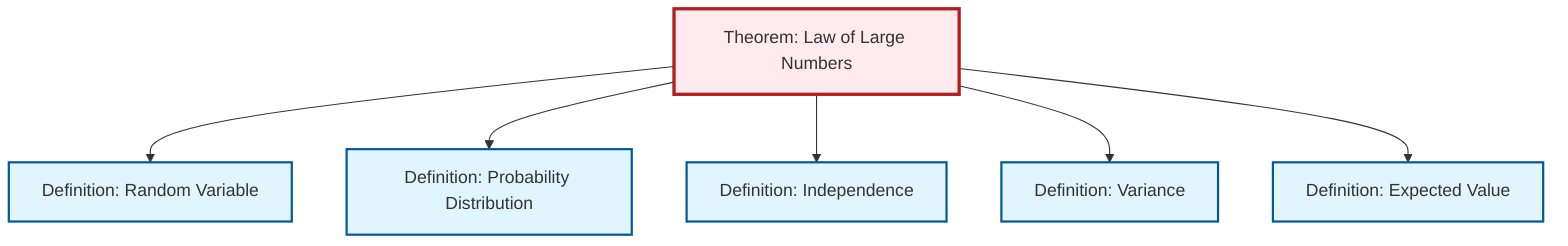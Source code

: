 graph TD
    classDef definition fill:#e1f5fe,stroke:#01579b,stroke-width:2px
    classDef theorem fill:#f3e5f5,stroke:#4a148c,stroke-width:2px
    classDef axiom fill:#fff3e0,stroke:#e65100,stroke-width:2px
    classDef example fill:#e8f5e9,stroke:#1b5e20,stroke-width:2px
    classDef current fill:#ffebee,stroke:#b71c1c,stroke-width:3px
    def-independence["Definition: Independence"]:::definition
    def-random-variable["Definition: Random Variable"]:::definition
    thm-law-of-large-numbers["Theorem: Law of Large Numbers"]:::theorem
    def-probability-distribution["Definition: Probability Distribution"]:::definition
    def-expectation["Definition: Expected Value"]:::definition
    def-variance["Definition: Variance"]:::definition
    thm-law-of-large-numbers --> def-random-variable
    thm-law-of-large-numbers --> def-probability-distribution
    thm-law-of-large-numbers --> def-independence
    thm-law-of-large-numbers --> def-variance
    thm-law-of-large-numbers --> def-expectation
    class thm-law-of-large-numbers current